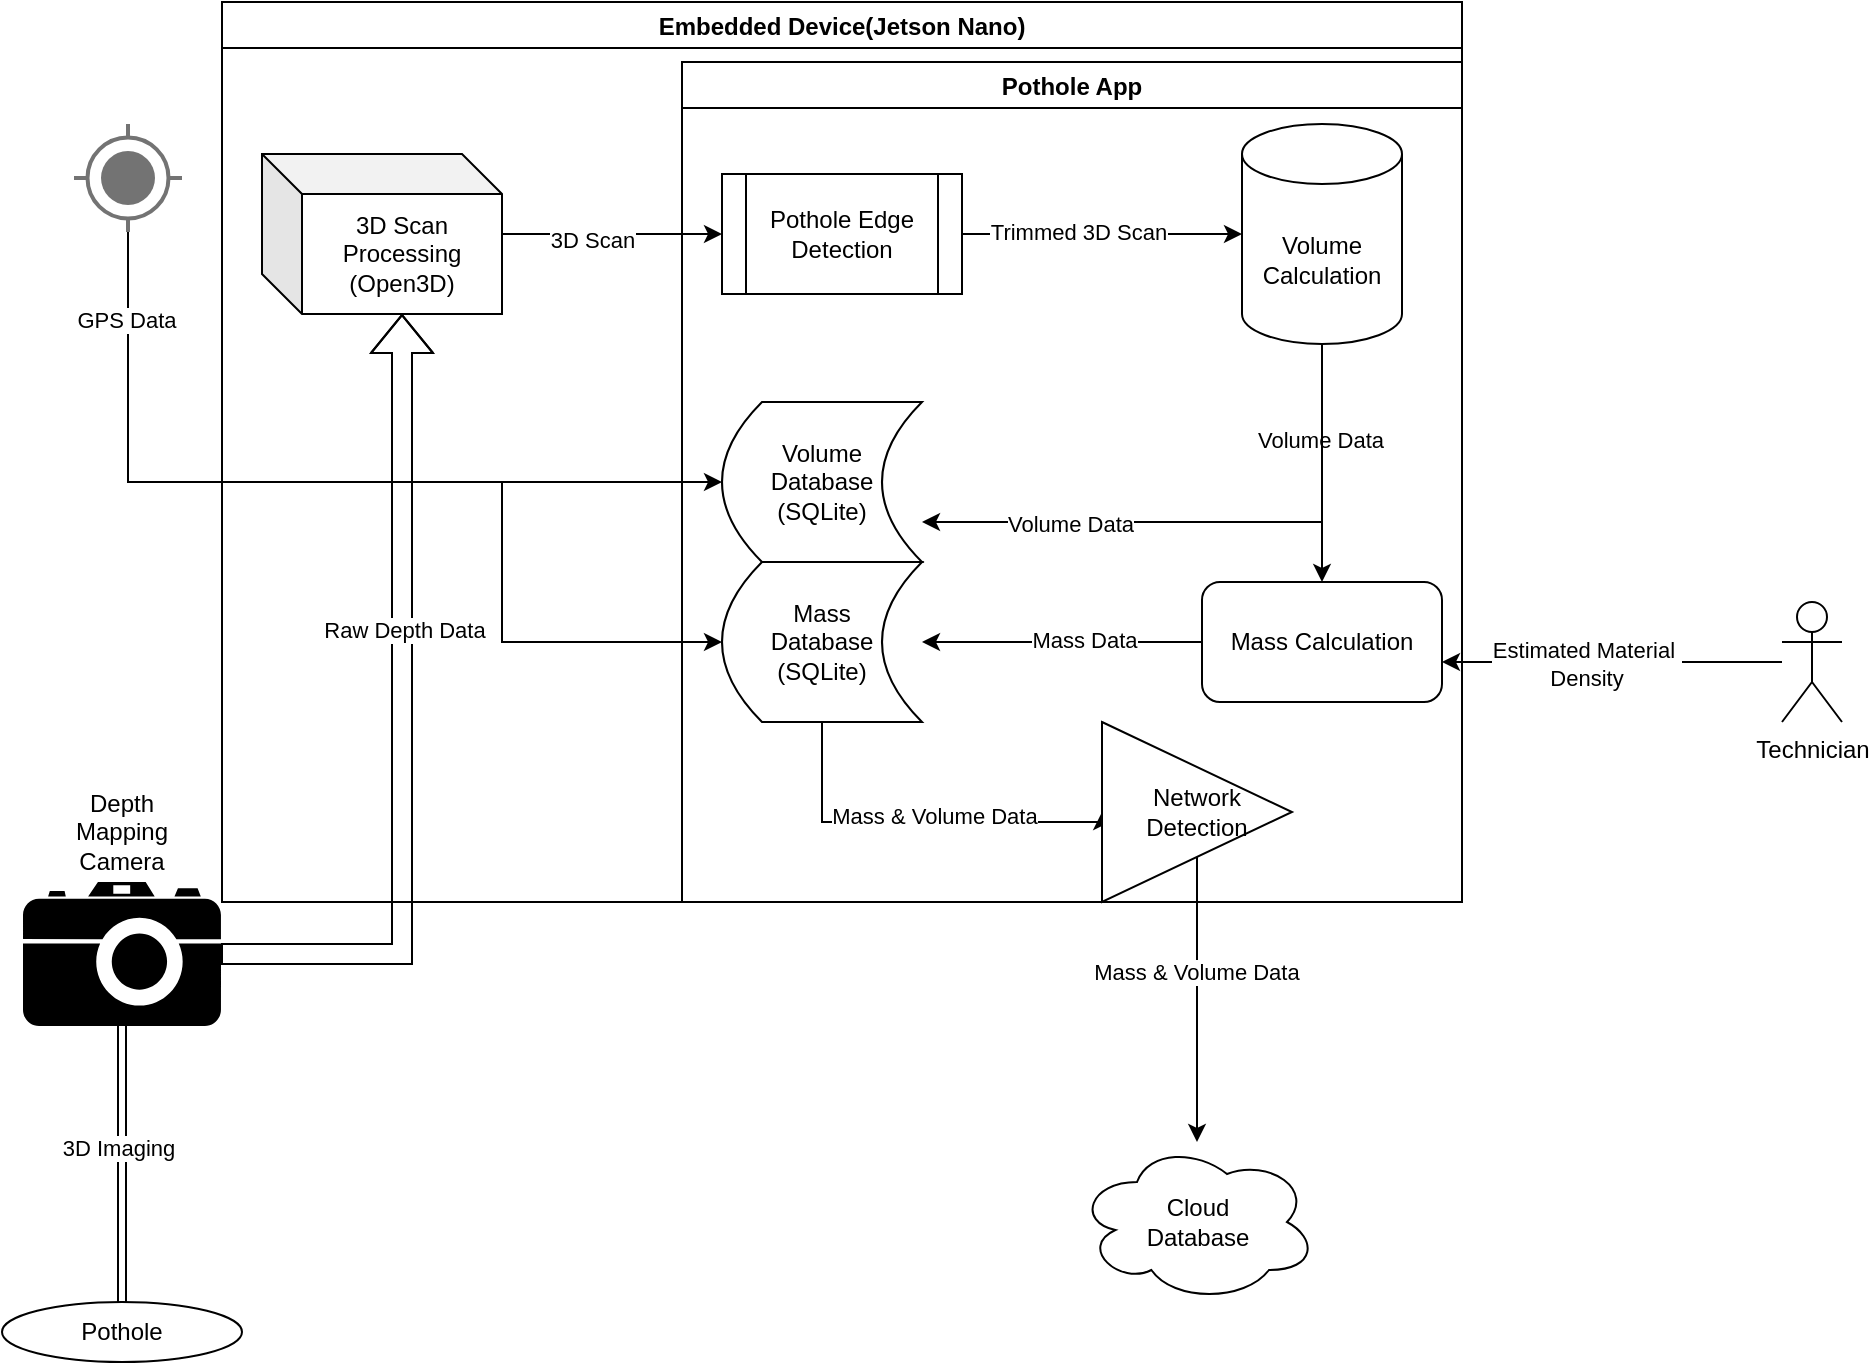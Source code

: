 <mxfile version="19.0.3" type="device"><diagram id="XRWtE8wUrfSMT1-vo9H-" name="Page-1"><mxGraphModel dx="815" dy="2006" grid="1" gridSize="10" guides="1" tooltips="1" connect="1" arrows="1" fold="1" page="1" pageScale="1" pageWidth="850" pageHeight="1100" math="0" shadow="0"><root><mxCell id="0"/><mxCell id="1" parent="0"/><mxCell id="HQHcUH0TG4fd3Jpf1wv1-1" value="Pothole" style="ellipse;whiteSpace=wrap;html=1;" parent="1" vertex="1"><mxGeometry x="20" y="910" width="120" height="30" as="geometry"/></mxCell><mxCell id="HQHcUH0TG4fd3Jpf1wv1-4" style="rounded=0;orthogonalLoop=1;jettySize=auto;html=1;entryX=0.5;entryY=0;entryDx=0;entryDy=0;shape=link;elbow=vertical;" parent="1" source="HQHcUH0TG4fd3Jpf1wv1-3" target="HQHcUH0TG4fd3Jpf1wv1-1" edge="1"><mxGeometry relative="1" as="geometry"/></mxCell><mxCell id="HQHcUH0TG4fd3Jpf1wv1-5" value="3D Imaging" style="edgeLabel;html=1;align=center;verticalAlign=middle;resizable=0;points=[];" parent="HQHcUH0TG4fd3Jpf1wv1-4" vertex="1" connectable="0"><mxGeometry x="-0.119" y="-2" relative="1" as="geometry"><mxPoint as="offset"/></mxGeometry></mxCell><mxCell id="HQHcUH0TG4fd3Jpf1wv1-32" style="edgeStyle=orthogonalEdgeStyle;rounded=0;orthogonalLoop=1;jettySize=auto;html=1;entryX=0;entryY=0;entryDx=70;entryDy=80;entryPerimeter=0;elbow=vertical;shape=flexArrow;" parent="1" source="HQHcUH0TG4fd3Jpf1wv1-3" target="HQHcUH0TG4fd3Jpf1wv1-12" edge="1"><mxGeometry relative="1" as="geometry"/></mxCell><mxCell id="HQHcUH0TG4fd3Jpf1wv1-34" value="Raw Depth Data" style="edgeLabel;html=1;align=center;verticalAlign=middle;resizable=0;points=[];" parent="HQHcUH0TG4fd3Jpf1wv1-32" vertex="1" connectable="0"><mxGeometry x="0.232" y="-1" relative="1" as="geometry"><mxPoint as="offset"/></mxGeometry></mxCell><mxCell id="HQHcUH0TG4fd3Jpf1wv1-3" value="" style="shape=mxgraph.signs.tech.camera_2;html=1;pointerEvents=1;fillColor=#000000;strokeColor=none;verticalLabelPosition=bottom;verticalAlign=top;align=center;" parent="1" vertex="1"><mxGeometry x="30.5" y="700" width="99" height="72" as="geometry"/></mxCell><mxCell id="HQHcUH0TG4fd3Jpf1wv1-6" value="Depth Mapping Camera" style="text;html=1;strokeColor=none;fillColor=none;align=center;verticalAlign=middle;whiteSpace=wrap;rounded=0;" parent="1" vertex="1"><mxGeometry x="50" y="660" width="60" height="30" as="geometry"/></mxCell><mxCell id="HQHcUH0TG4fd3Jpf1wv1-26" style="edgeStyle=none;rounded=0;orthogonalLoop=1;jettySize=auto;html=1;entryX=0;entryY=0.5;entryDx=0;entryDy=0;elbow=vertical;" parent="1" source="HQHcUH0TG4fd3Jpf1wv1-12" target="HQHcUH0TG4fd3Jpf1wv1-16" edge="1"><mxGeometry relative="1" as="geometry"><Array as="points"/></mxGeometry></mxCell><mxCell id="HQHcUH0TG4fd3Jpf1wv1-27" value="3D Scan" style="edgeLabel;html=1;align=center;verticalAlign=middle;resizable=0;points=[];" parent="HQHcUH0TG4fd3Jpf1wv1-26" vertex="1" connectable="0"><mxGeometry x="-0.182" y="-3" relative="1" as="geometry"><mxPoint as="offset"/></mxGeometry></mxCell><mxCell id="HQHcUH0TG4fd3Jpf1wv1-12" value="3D Scan Processing&lt;br&gt;(Open3D)" style="shape=cube;whiteSpace=wrap;html=1;boundedLbl=1;backgroundOutline=1;darkOpacity=0.05;darkOpacity2=0.1;" parent="1" vertex="1"><mxGeometry x="150" y="336" width="120" height="80" as="geometry"/></mxCell><mxCell id="HQHcUH0TG4fd3Jpf1wv1-24" style="edgeStyle=none;rounded=0;orthogonalLoop=1;jettySize=auto;html=1;elbow=vertical;" parent="1" source="HQHcUH0TG4fd3Jpf1wv1-16" target="HQHcUH0TG4fd3Jpf1wv1-22" edge="1"><mxGeometry relative="1" as="geometry"/></mxCell><mxCell id="HQHcUH0TG4fd3Jpf1wv1-25" value="Trimmed 3D Scan" style="edgeLabel;html=1;align=center;verticalAlign=middle;resizable=0;points=[];" parent="HQHcUH0TG4fd3Jpf1wv1-24" vertex="1" connectable="0"><mxGeometry x="-0.169" y="1" relative="1" as="geometry"><mxPoint as="offset"/></mxGeometry></mxCell><mxCell id="HQHcUH0TG4fd3Jpf1wv1-16" value="Pothole Edge Detection" style="shape=process;whiteSpace=wrap;html=1;backgroundOutline=1;" parent="1" vertex="1"><mxGeometry x="380" y="346" width="120" height="60" as="geometry"/></mxCell><mxCell id="HQHcUH0TG4fd3Jpf1wv1-39" style="edgeStyle=orthogonalEdgeStyle;rounded=0;orthogonalLoop=1;jettySize=auto;html=1;entryX=0.5;entryY=0;entryDx=0;entryDy=0;elbow=vertical;" parent="1" source="HQHcUH0TG4fd3Jpf1wv1-22" target="HQHcUH0TG4fd3Jpf1wv1-38" edge="1"><mxGeometry relative="1" as="geometry"/></mxCell><mxCell id="HQHcUH0TG4fd3Jpf1wv1-40" value="Volume Data" style="edgeLabel;html=1;align=center;verticalAlign=middle;resizable=0;points=[];" parent="HQHcUH0TG4fd3Jpf1wv1-39" vertex="1" connectable="0"><mxGeometry x="-0.197" y="-1" relative="1" as="geometry"><mxPoint as="offset"/></mxGeometry></mxCell><mxCell id="HQHcUH0TG4fd3Jpf1wv1-44" style="edgeStyle=orthogonalEdgeStyle;rounded=0;orthogonalLoop=1;jettySize=auto;html=1;entryX=1;entryY=0.75;entryDx=0;entryDy=0;elbow=vertical;" parent="1" source="HQHcUH0TG4fd3Jpf1wv1-22" target="HQHcUH0TG4fd3Jpf1wv1-43" edge="1"><mxGeometry relative="1" as="geometry"><Array as="points"><mxPoint x="680" y="520"/></Array></mxGeometry></mxCell><mxCell id="HQHcUH0TG4fd3Jpf1wv1-55" value="Volume Data" style="edgeLabel;html=1;align=center;verticalAlign=middle;resizable=0;points=[];" parent="HQHcUH0TG4fd3Jpf1wv1-44" vertex="1" connectable="0"><mxGeometry x="0.492" y="1" relative="1" as="geometry"><mxPoint as="offset"/></mxGeometry></mxCell><mxCell id="HQHcUH0TG4fd3Jpf1wv1-22" value="Volume Calculation" style="shape=cylinder3;whiteSpace=wrap;html=1;boundedLbl=1;backgroundOutline=1;size=15;" parent="1" vertex="1"><mxGeometry x="640" y="321" width="80" height="110" as="geometry"/></mxCell><mxCell id="HQHcUH0TG4fd3Jpf1wv1-28" value="Embedded Device(Jetson Nano)" style="swimlane;" parent="1" vertex="1"><mxGeometry x="130" y="260" width="620" height="450" as="geometry"/></mxCell><mxCell id="HQHcUH0TG4fd3Jpf1wv1-51" style="edgeStyle=orthogonalEdgeStyle;rounded=0;orthogonalLoop=1;jettySize=auto;html=1;entryX=1;entryY=0.5;entryDx=0;entryDy=0;elbow=vertical;" parent="HQHcUH0TG4fd3Jpf1wv1-28" source="HQHcUH0TG4fd3Jpf1wv1-38" target="HQHcUH0TG4fd3Jpf1wv1-50" edge="1"><mxGeometry relative="1" as="geometry"><Array as="points"><mxPoint x="430" y="320"/><mxPoint x="430" y="320"/></Array></mxGeometry></mxCell><mxCell id="HQHcUH0TG4fd3Jpf1wv1-53" value="Mass Data" style="edgeLabel;html=1;align=center;verticalAlign=middle;resizable=0;points=[];" parent="HQHcUH0TG4fd3Jpf1wv1-51" vertex="1" connectable="0"><mxGeometry x="-0.158" y="-1" relative="1" as="geometry"><mxPoint as="offset"/></mxGeometry></mxCell><mxCell id="HQHcUH0TG4fd3Jpf1wv1-38" value="Mass Calculation" style="rounded=1;whiteSpace=wrap;html=1;" parent="HQHcUH0TG4fd3Jpf1wv1-28" vertex="1"><mxGeometry x="490" y="290" width="120" height="60" as="geometry"/></mxCell><mxCell id="5_S0sxHnWEvEQltkoAnY-3" value="" style="edgeStyle=orthogonalEdgeStyle;rounded=0;orthogonalLoop=1;jettySize=auto;html=1;" edge="1" parent="HQHcUH0TG4fd3Jpf1wv1-28" source="HQHcUH0TG4fd3Jpf1wv1-43" target="HQHcUH0TG4fd3Jpf1wv1-50"><mxGeometry relative="1" as="geometry"/></mxCell><mxCell id="HQHcUH0TG4fd3Jpf1wv1-43" value="Volume &lt;br&gt;Database&lt;br&gt;(SQLite)" style="shape=dataStorage;whiteSpace=wrap;html=1;fixedSize=1;" parent="HQHcUH0TG4fd3Jpf1wv1-28" vertex="1"><mxGeometry x="250" y="200" width="100" height="80" as="geometry"/></mxCell><mxCell id="5_S0sxHnWEvEQltkoAnY-6" style="edgeStyle=orthogonalEdgeStyle;rounded=0;orthogonalLoop=1;jettySize=auto;html=1;entryX=0;entryY=0.5;entryDx=0;entryDy=0;" edge="1" parent="HQHcUH0TG4fd3Jpf1wv1-28" source="HQHcUH0TG4fd3Jpf1wv1-50" target="5_S0sxHnWEvEQltkoAnY-5"><mxGeometry relative="1" as="geometry"><Array as="points"><mxPoint x="300" y="410"/></Array></mxGeometry></mxCell><mxCell id="5_S0sxHnWEvEQltkoAnY-7" value="Mass &amp;amp; Volume Data" style="edgeLabel;html=1;align=center;verticalAlign=middle;resizable=0;points=[];" vertex="1" connectable="0" parent="5_S0sxHnWEvEQltkoAnY-6"><mxGeometry x="0.089" y="3" relative="1" as="geometry"><mxPoint as="offset"/></mxGeometry></mxCell><mxCell id="HQHcUH0TG4fd3Jpf1wv1-50" value="Mass&lt;br&gt;Database&lt;br&gt;(SQLite)" style="shape=dataStorage;whiteSpace=wrap;html=1;fixedSize=1;" parent="HQHcUH0TG4fd3Jpf1wv1-28" vertex="1"><mxGeometry x="250" y="280" width="100" height="80" as="geometry"/></mxCell><mxCell id="5_S0sxHnWEvEQltkoAnY-1" value="Pothole App" style="swimlane;" vertex="1" parent="HQHcUH0TG4fd3Jpf1wv1-28"><mxGeometry x="230" y="30" width="390" height="420" as="geometry"/></mxCell><mxCell id="5_S0sxHnWEvEQltkoAnY-5" value="Network&lt;br&gt;Detection" style="triangle;whiteSpace=wrap;html=1;" vertex="1" parent="5_S0sxHnWEvEQltkoAnY-1"><mxGeometry x="210" y="330" width="95" height="90" as="geometry"/></mxCell><mxCell id="HQHcUH0TG4fd3Jpf1wv1-48" style="edgeStyle=orthogonalEdgeStyle;rounded=0;orthogonalLoop=1;jettySize=auto;html=1;elbow=vertical;" parent="1" source="HQHcUH0TG4fd3Jpf1wv1-30" edge="1"><mxGeometry relative="1" as="geometry"><mxPoint x="740" y="590" as="targetPoint"/></mxGeometry></mxCell><mxCell id="HQHcUH0TG4fd3Jpf1wv1-49" value="Estimated Material&amp;nbsp;&lt;br&gt;Density" style="edgeLabel;html=1;align=center;verticalAlign=middle;resizable=0;points=[];" parent="HQHcUH0TG4fd3Jpf1wv1-48" vertex="1" connectable="0"><mxGeometry x="0.153" relative="1" as="geometry"><mxPoint as="offset"/></mxGeometry></mxCell><mxCell id="HQHcUH0TG4fd3Jpf1wv1-30" value="Technician" style="shape=umlActor;verticalLabelPosition=bottom;verticalAlign=top;html=1;outlineConnect=0;rotation=0;" parent="1" vertex="1"><mxGeometry x="910" y="560" width="30" height="60" as="geometry"/></mxCell><mxCell id="HQHcUH0TG4fd3Jpf1wv1-56" style="edgeStyle=orthogonalEdgeStyle;rounded=0;orthogonalLoop=1;jettySize=auto;html=1;entryX=0;entryY=0.5;entryDx=0;entryDy=0;elbow=vertical;" parent="1" source="HQHcUH0TG4fd3Jpf1wv1-54" target="HQHcUH0TG4fd3Jpf1wv1-43" edge="1"><mxGeometry relative="1" as="geometry"><Array as="points"><mxPoint x="83" y="500"/></Array></mxGeometry></mxCell><mxCell id="HQHcUH0TG4fd3Jpf1wv1-57" style="edgeStyle=orthogonalEdgeStyle;rounded=0;orthogonalLoop=1;jettySize=auto;html=1;entryX=0;entryY=0.5;entryDx=0;entryDy=0;elbow=vertical;" parent="1" source="HQHcUH0TG4fd3Jpf1wv1-54" target="HQHcUH0TG4fd3Jpf1wv1-50" edge="1"><mxGeometry relative="1" as="geometry"><Array as="points"><mxPoint x="83" y="500"/><mxPoint x="270" y="500"/><mxPoint x="270" y="580"/></Array></mxGeometry></mxCell><mxCell id="HQHcUH0TG4fd3Jpf1wv1-58" value="GPS Data" style="edgeLabel;html=1;align=center;verticalAlign=middle;resizable=0;points=[];" parent="HQHcUH0TG4fd3Jpf1wv1-57" vertex="1" connectable="0"><mxGeometry x="-0.825" y="-1" relative="1" as="geometry"><mxPoint as="offset"/></mxGeometry></mxCell><mxCell id="HQHcUH0TG4fd3Jpf1wv1-54" value="" style="dashed=0;aspect=fixed;verticalLabelPosition=bottom;verticalAlign=top;align=center;shape=mxgraph.gmdl.gps;strokeColor=#737373;fillColor=#737373;shadow=0;strokeWidth=2;sketch=0;" parent="1" vertex="1"><mxGeometry x="56" y="321" width="54" height="54" as="geometry"/></mxCell><mxCell id="5_S0sxHnWEvEQltkoAnY-4" value="Cloud &lt;br&gt;Database" style="ellipse;shape=cloud;whiteSpace=wrap;html=1;" vertex="1" parent="1"><mxGeometry x="557.5" y="830" width="120" height="80" as="geometry"/></mxCell><mxCell id="5_S0sxHnWEvEQltkoAnY-8" style="edgeStyle=orthogonalEdgeStyle;rounded=0;orthogonalLoop=1;jettySize=auto;html=1;" edge="1" parent="1" source="5_S0sxHnWEvEQltkoAnY-5" target="5_S0sxHnWEvEQltkoAnY-4"><mxGeometry relative="1" as="geometry"/></mxCell><mxCell id="5_S0sxHnWEvEQltkoAnY-9" value="Mass &amp;amp; Volume Data" style="edgeLabel;html=1;align=center;verticalAlign=middle;resizable=0;points=[];" vertex="1" connectable="0" parent="5_S0sxHnWEvEQltkoAnY-8"><mxGeometry x="-0.182" y="-1" relative="1" as="geometry"><mxPoint y="-1" as="offset"/></mxGeometry></mxCell></root></mxGraphModel></diagram></mxfile>